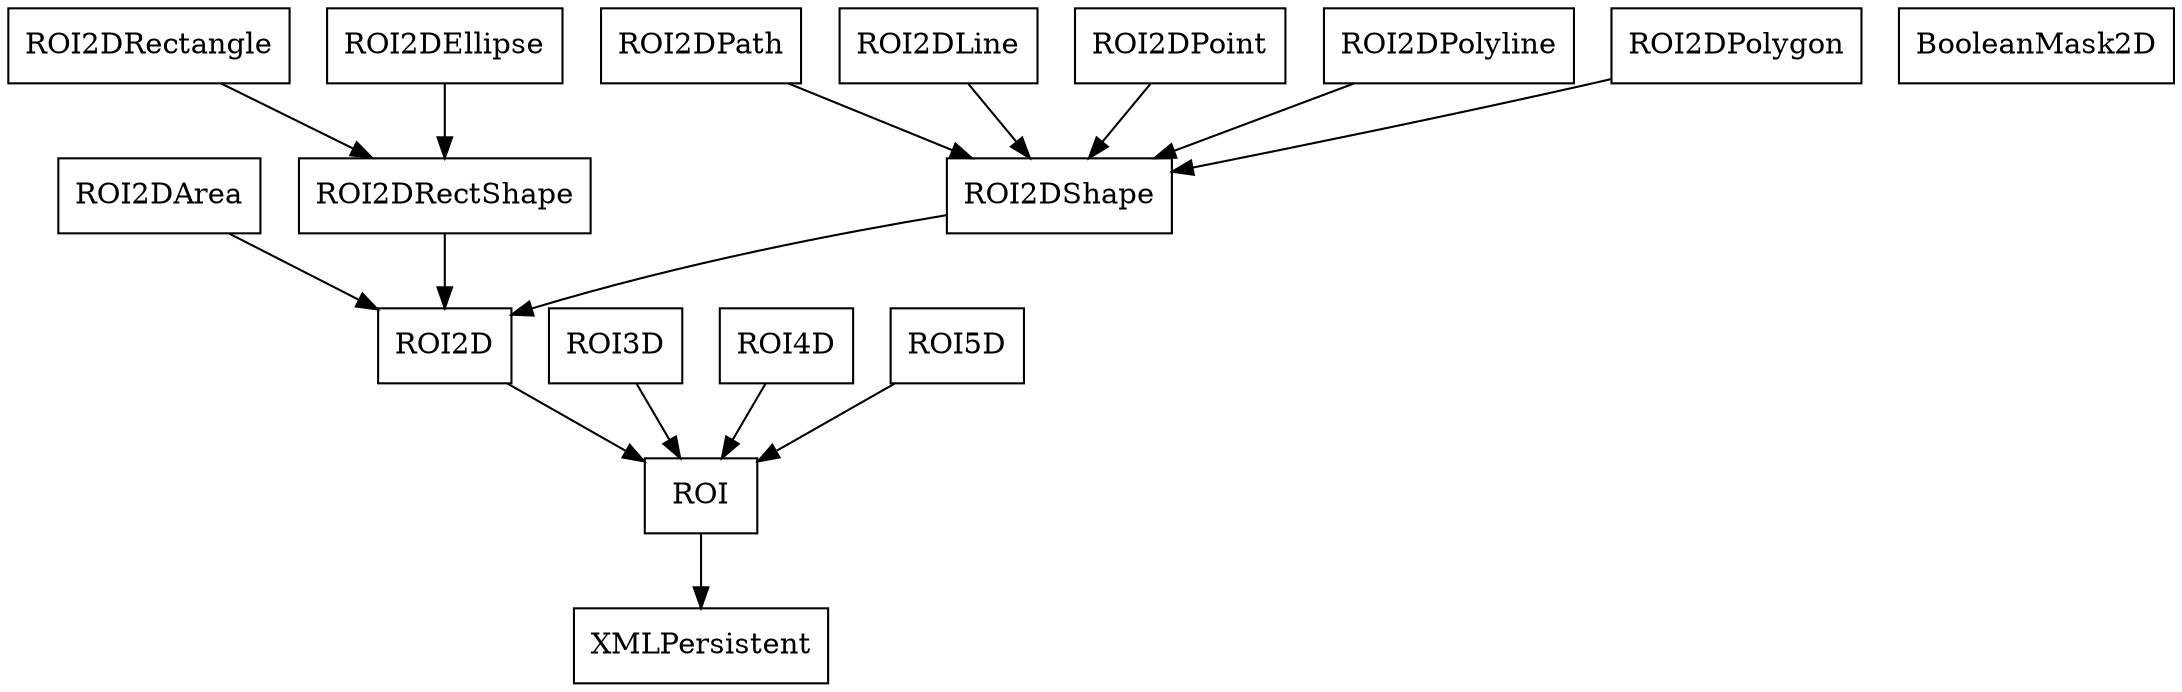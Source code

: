 digraph inheritance {
	nslimit=20;
	margin=0;

        "XMLPersistent" [shape=rectangle]
        "ROI" [shape=rectangle]
        "ROI2D" [shape=rectangle]
        "ROI3D" [shape=rectangle]
        "ROI4D" [shape=rectangle]
        "ROI5D" [shape=rectangle]
        "ROI2DArea" [shape=rectangle]
        "ROI2DRectShape" [shape=rectangle]
        "ROI2DRectangle" [shape=rectangle]
        "ROI2DEllipse" [shape=rectangle]
        "ROI2DShape" [shape=rectangle]
        "ROI2DPath" [shape=rectangle]
        "ROI2DLine" [shape=rectangle]
        "ROI2DPoint" [shape=rectangle]
        "ROI2DPolyline" [shape=rectangle]
        "ROI2DPolygon" [shape=rectangle]
        "BooleanMask2D" [shape=rectangle]

        "ROI" -> "XMLPersistent"
        "ROI2D" -> "ROI"
        "ROI3D" -> "ROI"
        "ROI4D" -> "ROI"
        "ROI5D" -> "ROI"
        "ROI2DArea" -> "ROI2D"
        "ROI2DRectShape" -> "ROI2D"
        "ROI2DRectangle" -> "ROI2DRectShape"
        "ROI2DEllipse" -> "ROI2DRectShape"
        "ROI2DShape" -> "ROI2D"
        "ROI2DPath" -> "ROI2DShape"
        "ROI2DLine" -> "ROI2DShape"
        "ROI2DPoint" -> "ROI2DShape"
        "ROI2DPolyline" -> "ROI2DShape"
        "ROI2DPolygon" -> "ROI2DShape"
}